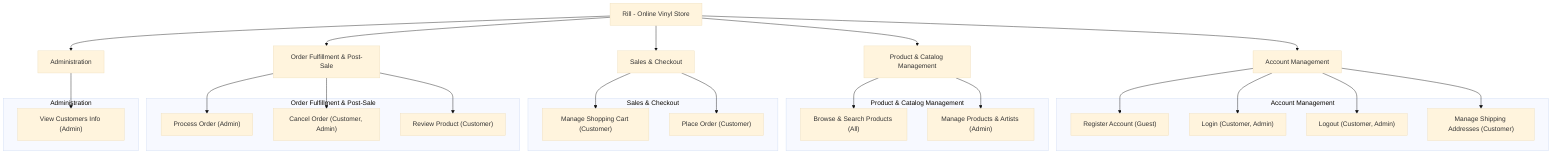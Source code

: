 ---
config:
  theme: base
  look: classic
---
graph TD
    A[Rill - Online Vinyl Store]
    subgraph "Account Management"
        B1["Register Account (Guest)"]
        B2["Login (Customer, Admin)"]
        B3["Logout (Customer, Admin)"]
        B4["Manage Shipping Addresses (Customer)"]
    end
    subgraph "Product & Catalog Management"
        C1["Browse & Search Products (All)"]
        C2["Manage Products & Artists (Admin)"]
    end
    subgraph "Sales & Checkout"
        D1["Manage Shopping Cart (Customer)"]
        D2["Place Order (Customer)"]
    end
    subgraph "Order Fulfillment & Post-Sale"
        E1["Process Order (Admin)"]
        E2["Cancel Order (Customer, Admin)"]
        E3["Review Product (Customer)"]
    end
    subgraph "Administration"
        F1["View Customers Info (Admin)"]
    end
    A --> B["Account Management"]
    A --> C["Product & Catalog Management"]
    A --> D["Sales & Checkout"]
    A --> E["Order Fulfillment & Post-Sale"]
    A --> F["Administration"]
    B --> B1
    B --> B2
    B --> B3
    B --> B4
    C --> C1
    C --> C2
    D --> D1
    D --> D2
    E --> E1
    E --> E2
    E --> E3
    F --> F1
